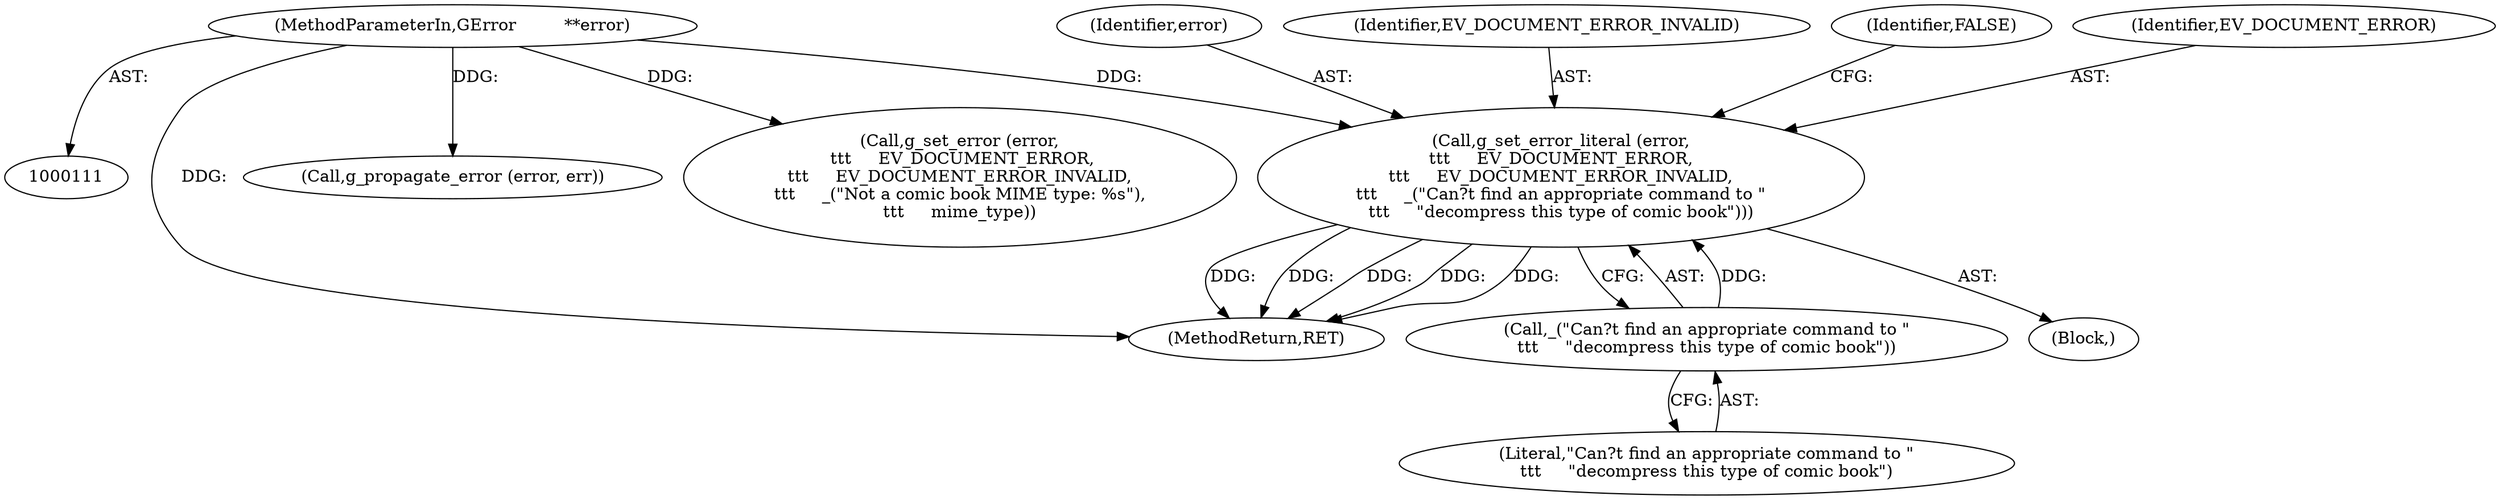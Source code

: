 digraph "0_evince_717df38fd8509bf883b70d680c9b1b3cf36732ee@pointer" {
"1000464" [label="(Call,g_set_error_literal (error,\n\t\t\t     EV_DOCUMENT_ERROR,\n\t\t\t     EV_DOCUMENT_ERROR_INVALID,\n\t\t\t     _(\"Can?t find an appropriate command to \"\n\t\t\t     \"decompress this type of comic book\")))"];
"1000114" [label="(MethodParameterIn,GError         **error)"];
"1000468" [label="(Call,_(\"Can?t find an appropriate command to \"\n\t\t\t     \"decompress this type of comic book\"))"];
"1000472" [label="(MethodReturn,RET)"];
"1000465" [label="(Identifier,error)"];
"1000114" [label="(MethodParameterIn,GError         **error)"];
"1000469" [label="(Literal,\"Can?t find an appropriate command to \"\n\t\t\t     \"decompress this type of comic book\")"];
"1000464" [label="(Call,g_set_error_literal (error,\n\t\t\t     EV_DOCUMENT_ERROR,\n\t\t\t     EV_DOCUMENT_ERROR_INVALID,\n\t\t\t     _(\"Can?t find an appropriate command to \"\n\t\t\t     \"decompress this type of comic book\")))"];
"1000162" [label="(Call,g_propagate_error (error, err))"];
"1000467" [label="(Identifier,EV_DOCUMENT_ERROR_INVALID)"];
"1000468" [label="(Call,_(\"Can?t find an appropriate command to \"\n\t\t\t     \"decompress this type of comic book\"))"];
"1000455" [label="(Call,g_set_error (error,\n \t\t\t     EV_DOCUMENT_ERROR,\n\t\t\t     EV_DOCUMENT_ERROR_INVALID,\n\t\t\t     _(\"Not a comic book MIME type: %s\"),\n\t\t\t     mime_type))"];
"1000115" [label="(Block,)"];
"1000471" [label="(Identifier,FALSE)"];
"1000466" [label="(Identifier,EV_DOCUMENT_ERROR)"];
"1000464" -> "1000115"  [label="AST: "];
"1000464" -> "1000468"  [label="CFG: "];
"1000465" -> "1000464"  [label="AST: "];
"1000466" -> "1000464"  [label="AST: "];
"1000467" -> "1000464"  [label="AST: "];
"1000468" -> "1000464"  [label="AST: "];
"1000471" -> "1000464"  [label="CFG: "];
"1000464" -> "1000472"  [label="DDG: "];
"1000464" -> "1000472"  [label="DDG: "];
"1000464" -> "1000472"  [label="DDG: "];
"1000464" -> "1000472"  [label="DDG: "];
"1000464" -> "1000472"  [label="DDG: "];
"1000114" -> "1000464"  [label="DDG: "];
"1000468" -> "1000464"  [label="DDG: "];
"1000114" -> "1000111"  [label="AST: "];
"1000114" -> "1000472"  [label="DDG: "];
"1000114" -> "1000162"  [label="DDG: "];
"1000114" -> "1000455"  [label="DDG: "];
"1000468" -> "1000469"  [label="CFG: "];
"1000469" -> "1000468"  [label="AST: "];
}
